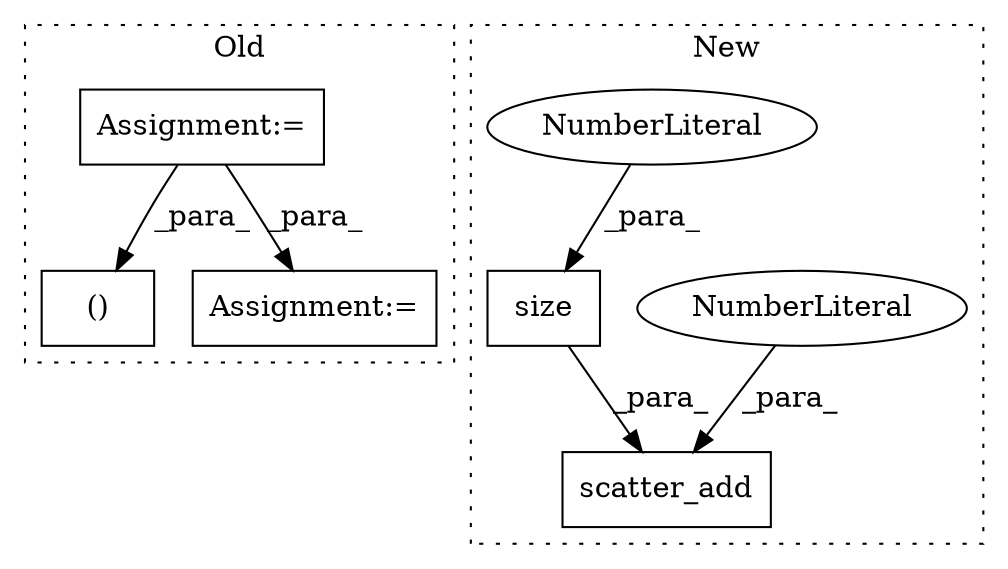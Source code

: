 digraph G {
subgraph cluster0 {
1 [label="()" a="106" s="532" l="44" shape="box"];
4 [label="Assignment:=" a="7" s="349" l="1" shape="box"];
7 [label="Assignment:=" a="7" s="394" l="1" shape="box"];
label = "Old";
style="dotted";
}
subgraph cluster1 {
2 [label="scatter_add" a="32" s="721,749" l="12,1" shape="box"];
3 [label="NumberLiteral" a="34" s="748" l="1" shape="ellipse"];
5 [label="size" a="32" s="701,707" l="5,1" shape="box"];
6 [label="NumberLiteral" a="34" s="706" l="1" shape="ellipse"];
label = "New";
style="dotted";
}
3 -> 2 [label="_para_"];
4 -> 7 [label="_para_"];
4 -> 1 [label="_para_"];
5 -> 2 [label="_para_"];
6 -> 5 [label="_para_"];
}
